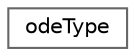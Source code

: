 digraph "Graphical Class Hierarchy"
{
 // LATEX_PDF_SIZE
  bgcolor="transparent";
  edge [fontname=Helvetica,fontsize=10,labelfontname=Helvetica,labelfontsize=10];
  node [fontname=Helvetica,fontsize=10,shape=box,height=0.2,width=0.4];
  rankdir="LR";
  Node0 [id="Node000000",label="odeType",height=0.2,width=0.4,color="grey40", fillcolor="white", style="filled",URL="$classode_type.html",tooltip="Time integration scheme and related parameters."];
}
